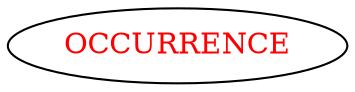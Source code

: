 digraph dependencyGraph {
 concentrate=true;
 ranksep="2.0";
 rankdir="LR"; 
 splines="ortho";
"OCCURRENCE" [fontcolor="red"];
}
